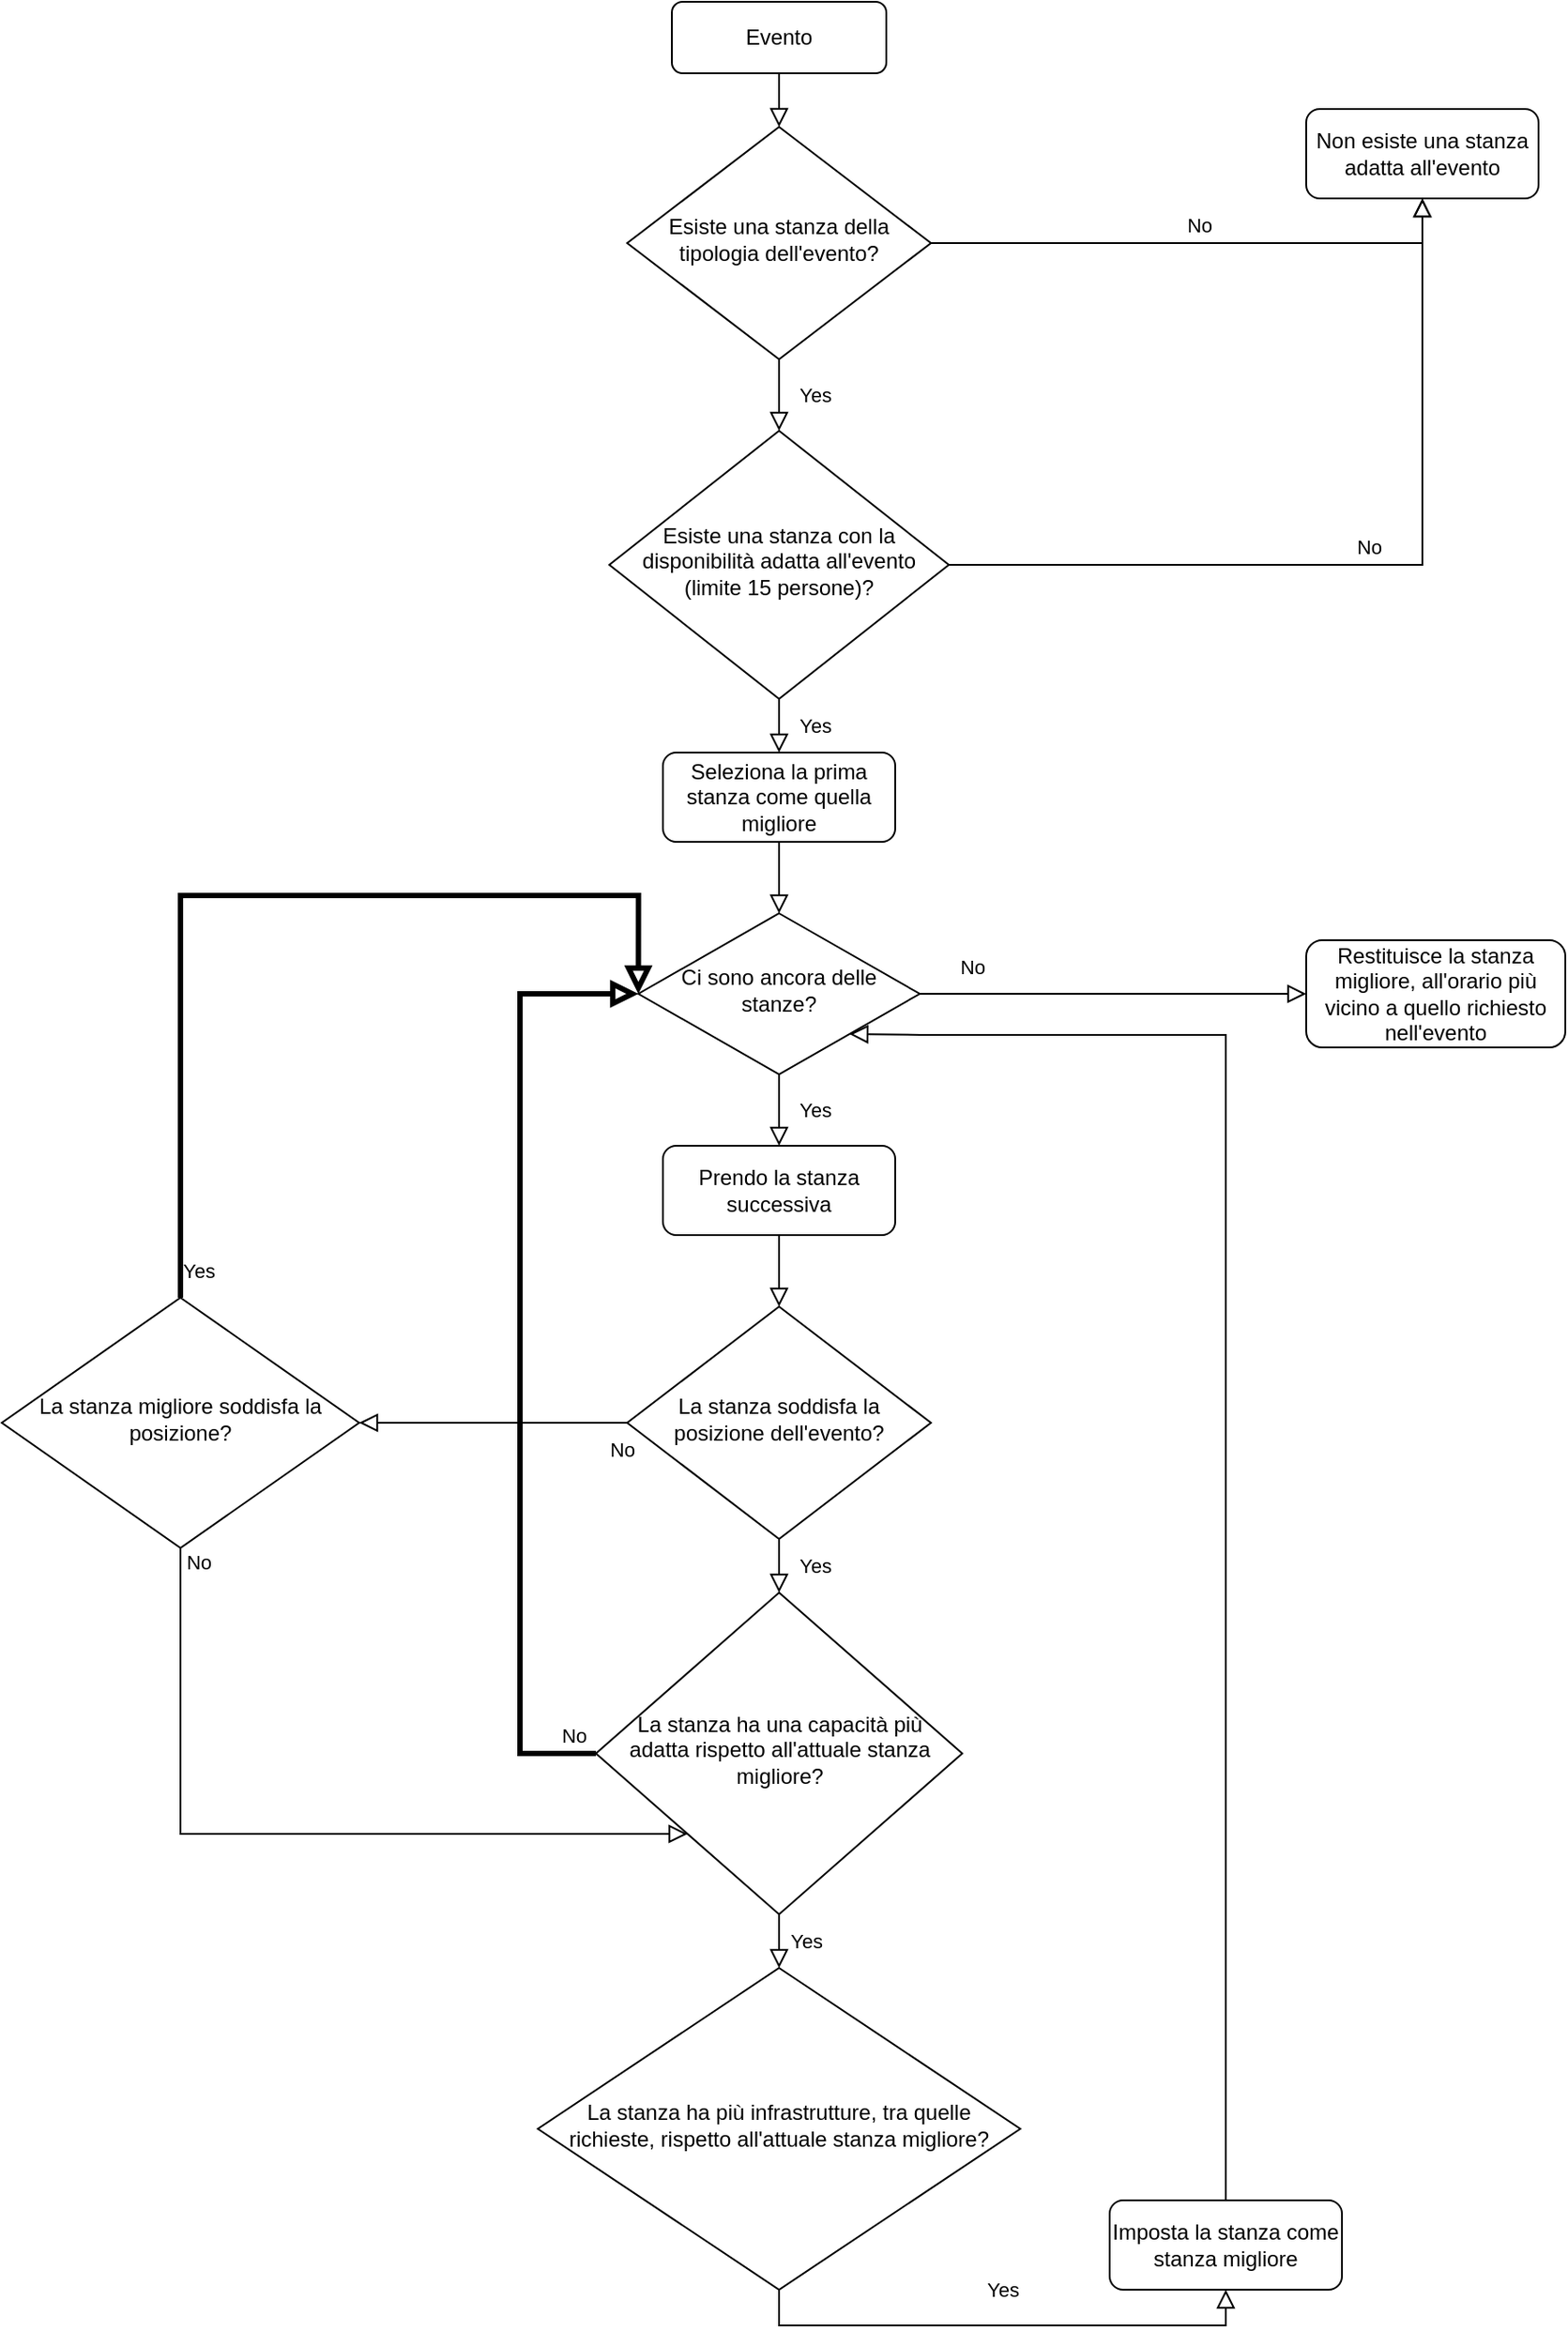 <mxfile version="20.8.20" type="device"><diagram id="C5RBs43oDa-KdzZeNtuy" name="Page-1"><mxGraphModel dx="2234" dy="756" grid="0" gridSize="10" guides="1" tooltips="1" connect="1" arrows="1" fold="1" page="0" pageScale="1" pageWidth="827" pageHeight="1169" math="0" shadow="0"><root><mxCell id="WIyWlLk6GJQsqaUBKTNV-0"/><mxCell id="WIyWlLk6GJQsqaUBKTNV-1" parent="WIyWlLk6GJQsqaUBKTNV-0"/><mxCell id="FgSITCVTd0X0wuOIRN10-0" value="" style="rounded=0;html=1;jettySize=auto;orthogonalLoop=1;fontSize=11;endArrow=block;endFill=0;endSize=8;strokeWidth=1;shadow=0;labelBackgroundColor=none;edgeStyle=orthogonalEdgeStyle;entryX=0.5;entryY=0;entryDx=0;entryDy=0;" edge="1" parent="WIyWlLk6GJQsqaUBKTNV-1" source="FgSITCVTd0X0wuOIRN10-1" target="FgSITCVTd0X0wuOIRN10-5"><mxGeometry relative="1" as="geometry"><mxPoint x="-335" y="150" as="targetPoint"/></mxGeometry></mxCell><mxCell id="FgSITCVTd0X0wuOIRN10-1" value="Evento" style="rounded=1;whiteSpace=wrap;html=1;fontSize=12;glass=0;strokeWidth=1;shadow=0;" vertex="1" parent="WIyWlLk6GJQsqaUBKTNV-1"><mxGeometry x="-395" y="80" width="120" height="40" as="geometry"/></mxCell><mxCell id="FgSITCVTd0X0wuOIRN10-5" value="Esiste una stanza della tipologia dell'evento?" style="rhombus;whiteSpace=wrap;html=1;shadow=0;fontFamily=Helvetica;fontSize=12;align=center;strokeWidth=1;spacing=6;spacingTop=-4;" vertex="1" parent="WIyWlLk6GJQsqaUBKTNV-1"><mxGeometry x="-420" y="150" width="170" height="130" as="geometry"/></mxCell><mxCell id="FgSITCVTd0X0wuOIRN10-6" value="Non esiste una stanza adatta all'evento" style="rounded=1;whiteSpace=wrap;html=1;fontSize=12;glass=0;strokeWidth=1;shadow=0;" vertex="1" parent="WIyWlLk6GJQsqaUBKTNV-1"><mxGeometry x="-40" y="140" width="130" height="50" as="geometry"/></mxCell><mxCell id="FgSITCVTd0X0wuOIRN10-7" value="No" style="edgeStyle=orthogonalEdgeStyle;rounded=0;html=1;jettySize=auto;orthogonalLoop=1;fontSize=11;endArrow=block;endFill=0;endSize=8;strokeWidth=1;shadow=0;labelBackgroundColor=none;entryX=0.5;entryY=1;entryDx=0;entryDy=0;exitX=1;exitY=0.5;exitDx=0;exitDy=0;" edge="1" parent="WIyWlLk6GJQsqaUBKTNV-1" source="FgSITCVTd0X0wuOIRN10-5" target="FgSITCVTd0X0wuOIRN10-6"><mxGeometry y="10" relative="1" as="geometry"><mxPoint as="offset"/><mxPoint x="-225" y="60" as="sourcePoint"/><mxPoint x="-55" y="60" as="targetPoint"/></mxGeometry></mxCell><mxCell id="FgSITCVTd0X0wuOIRN10-8" value="Yes" style="rounded=0;html=1;jettySize=auto;orthogonalLoop=1;fontSize=11;endArrow=block;endFill=0;endSize=8;strokeWidth=1;shadow=0;labelBackgroundColor=none;edgeStyle=orthogonalEdgeStyle;exitX=0.5;exitY=1;exitDx=0;exitDy=0;" edge="1" parent="WIyWlLk6GJQsqaUBKTNV-1" source="FgSITCVTd0X0wuOIRN10-5" target="FgSITCVTd0X0wuOIRN10-9"><mxGeometry y="20" relative="1" as="geometry"><mxPoint as="offset"/><mxPoint x="-325" y="130" as="sourcePoint"/><mxPoint x="-335" y="360" as="targetPoint"/></mxGeometry></mxCell><mxCell id="FgSITCVTd0X0wuOIRN10-9" value="Esiste una stanza con la disponibilità adatta all'evento (limite 15 persone)?" style="rhombus;whiteSpace=wrap;html=1;shadow=0;fontFamily=Helvetica;fontSize=12;align=center;strokeWidth=1;spacing=6;spacingTop=-4;" vertex="1" parent="WIyWlLk6GJQsqaUBKTNV-1"><mxGeometry x="-430" y="320" width="190" height="150" as="geometry"/></mxCell><mxCell id="FgSITCVTd0X0wuOIRN10-10" value="No" style="edgeStyle=orthogonalEdgeStyle;rounded=0;html=1;jettySize=auto;orthogonalLoop=1;fontSize=11;endArrow=block;endFill=0;endSize=8;strokeWidth=1;shadow=0;labelBackgroundColor=none;entryX=0.5;entryY=1;entryDx=0;entryDy=0;exitX=1;exitY=0.5;exitDx=0;exitDy=0;" edge="1" parent="WIyWlLk6GJQsqaUBKTNV-1" source="FgSITCVTd0X0wuOIRN10-9" target="FgSITCVTd0X0wuOIRN10-6"><mxGeometry y="10" relative="1" as="geometry"><mxPoint as="offset"/><mxPoint x="-240" y="225" as="sourcePoint"/><mxPoint x="10" y="85" as="targetPoint"/></mxGeometry></mxCell><mxCell id="FgSITCVTd0X0wuOIRN10-11" value="La stanza soddisfa la posizione dell'evento?" style="rhombus;whiteSpace=wrap;html=1;shadow=0;fontFamily=Helvetica;fontSize=12;align=center;strokeWidth=1;spacing=6;spacingTop=-4;" vertex="1" parent="WIyWlLk6GJQsqaUBKTNV-1"><mxGeometry x="-420" y="810" width="170" height="130" as="geometry"/></mxCell><mxCell id="FgSITCVTd0X0wuOIRN10-12" value="Yes" style="rounded=0;html=1;jettySize=auto;orthogonalLoop=1;fontSize=11;endArrow=block;endFill=0;endSize=8;strokeWidth=1;shadow=0;labelBackgroundColor=none;edgeStyle=orthogonalEdgeStyle;exitX=0.5;exitY=1;exitDx=0;exitDy=0;entryX=0.5;entryY=0;entryDx=0;entryDy=0;" edge="1" parent="WIyWlLk6GJQsqaUBKTNV-1" source="FgSITCVTd0X0wuOIRN10-9" target="FgSITCVTd0X0wuOIRN10-24"><mxGeometry y="20" relative="1" as="geometry"><mxPoint as="offset"/><mxPoint x="-325" y="290" as="sourcePoint"/><mxPoint x="-95" y="500" as="targetPoint"/></mxGeometry></mxCell><mxCell id="FgSITCVTd0X0wuOIRN10-13" value="Prendo la stanza successiva" style="rounded=1;whiteSpace=wrap;html=1;fontSize=12;glass=0;strokeWidth=1;shadow=0;" vertex="1" parent="WIyWlLk6GJQsqaUBKTNV-1"><mxGeometry x="-400" y="720" width="130" height="50" as="geometry"/></mxCell><mxCell id="FgSITCVTd0X0wuOIRN10-14" value="Yes" style="rounded=0;html=1;jettySize=auto;orthogonalLoop=1;fontSize=11;endArrow=block;endFill=0;endSize=8;strokeWidth=1;shadow=0;labelBackgroundColor=none;edgeStyle=orthogonalEdgeStyle;exitX=0.5;exitY=1;exitDx=0;exitDy=0;entryX=0.5;entryY=0;entryDx=0;entryDy=0;fontColor=#FFFFFF;" edge="1" parent="WIyWlLk6GJQsqaUBKTNV-1" source="FgSITCVTd0X0wuOIRN10-13" target="FgSITCVTd0X0wuOIRN10-11"><mxGeometry x="0.5" y="30" relative="1" as="geometry"><mxPoint as="offset"/><mxPoint x="-325" y="690" as="sourcePoint"/><mxPoint x="-325" y="730" as="targetPoint"/></mxGeometry></mxCell><mxCell id="FgSITCVTd0X0wuOIRN10-15" value="Yes" style="rounded=0;html=1;jettySize=auto;orthogonalLoop=1;fontSize=11;endArrow=block;endFill=0;endSize=8;strokeWidth=1;shadow=0;labelBackgroundColor=none;edgeStyle=orthogonalEdgeStyle;exitX=0.5;exitY=1;exitDx=0;exitDy=0;entryX=0.5;entryY=0;entryDx=0;entryDy=0;" edge="1" parent="WIyWlLk6GJQsqaUBKTNV-1" source="FgSITCVTd0X0wuOIRN10-11" target="FgSITCVTd0X0wuOIRN10-18"><mxGeometry y="20" relative="1" as="geometry"><mxPoint as="offset"/><mxPoint x="-325" y="690" as="sourcePoint"/><mxPoint x="-335" y="980" as="targetPoint"/></mxGeometry></mxCell><mxCell id="FgSITCVTd0X0wuOIRN10-16" value="No" style="edgeStyle=orthogonalEdgeStyle;rounded=0;html=1;jettySize=auto;orthogonalLoop=1;fontSize=11;endArrow=block;endFill=0;endSize=8;strokeWidth=1;shadow=0;labelBackgroundColor=none;exitX=0;exitY=0.5;exitDx=0;exitDy=0;entryX=1;entryY=0.5;entryDx=0;entryDy=0;" edge="1" parent="WIyWlLk6GJQsqaUBKTNV-1" source="FgSITCVTd0X0wuOIRN10-11" target="FgSITCVTd0X0wuOIRN10-17"><mxGeometry x="-0.951" y="15" relative="1" as="geometry"><mxPoint as="offset"/><mxPoint x="-230" y="535" as="sourcePoint"/><mxPoint x="-605" y="740" as="targetPoint"/></mxGeometry></mxCell><mxCell id="FgSITCVTd0X0wuOIRN10-17" value="La stanza migliore soddisfa la posizione?" style="rhombus;whiteSpace=wrap;html=1;shadow=0;fontFamily=Helvetica;fontSize=12;align=center;strokeWidth=1;spacing=6;spacingTop=-4;" vertex="1" parent="WIyWlLk6GJQsqaUBKTNV-1"><mxGeometry x="-770" y="805" width="200" height="140" as="geometry"/></mxCell><mxCell id="FgSITCVTd0X0wuOIRN10-18" value="La stanza ha una capacità più adatta rispetto all'attuale stanza migliore?" style="rhombus;whiteSpace=wrap;html=1;shadow=0;fontFamily=Helvetica;fontSize=12;align=center;strokeWidth=1;spacing=6;spacingTop=-4;" vertex="1" parent="WIyWlLk6GJQsqaUBKTNV-1"><mxGeometry x="-437.5" y="970" width="205" height="180" as="geometry"/></mxCell><mxCell id="FgSITCVTd0X0wuOIRN10-19" value="Yes" style="rounded=0;html=1;jettySize=auto;orthogonalLoop=1;fontSize=11;endArrow=block;endFill=0;endSize=8;strokeWidth=1;shadow=0;labelBackgroundColor=none;edgeStyle=orthogonalEdgeStyle;entryX=0.5;entryY=0;entryDx=0;entryDy=0;" edge="1" parent="WIyWlLk6GJQsqaUBKTNV-1" target="FgSITCVTd0X0wuOIRN10-21"><mxGeometry y="15" relative="1" as="geometry"><mxPoint as="offset"/><mxPoint x="-335" y="1150" as="sourcePoint"/><mxPoint x="-335" y="1210" as="targetPoint"/></mxGeometry></mxCell><mxCell id="FgSITCVTd0X0wuOIRN10-20" value="No" style="edgeStyle=orthogonalEdgeStyle;rounded=0;html=1;jettySize=auto;orthogonalLoop=1;fontSize=11;endArrow=block;endFill=0;endSize=8;strokeWidth=3;shadow=0;labelBackgroundColor=none;exitX=0;exitY=0.5;exitDx=0;exitDy=0;entryX=0;entryY=0.5;entryDx=0;entryDy=0;" edge="1" parent="WIyWlLk6GJQsqaUBKTNV-1" source="FgSITCVTd0X0wuOIRN10-18" target="FgSITCVTd0X0wuOIRN10-26"><mxGeometry x="-0.953" y="-10" relative="1" as="geometry"><mxPoint as="offset"/><mxPoint x="-410" y="805" as="sourcePoint"/><mxPoint x="-620" y="1060" as="targetPoint"/><Array as="points"><mxPoint x="-480" y="1060"/><mxPoint x="-480" y="635"/></Array></mxGeometry></mxCell><mxCell id="FgSITCVTd0X0wuOIRN10-21" value="La stanza ha più infrastrutture, tra quelle richieste, rispetto all'attuale stanza migliore?" style="rhombus;whiteSpace=wrap;html=1;shadow=0;fontFamily=Helvetica;fontSize=12;align=center;strokeWidth=1;spacing=6;spacingTop=-4;" vertex="1" parent="WIyWlLk6GJQsqaUBKTNV-1"><mxGeometry x="-470" y="1180" width="270" height="180" as="geometry"/></mxCell><mxCell id="FgSITCVTd0X0wuOIRN10-22" value="Yes" style="rounded=0;html=1;jettySize=auto;orthogonalLoop=1;fontSize=11;endArrow=block;endFill=0;endSize=8;strokeWidth=1;shadow=0;labelBackgroundColor=none;edgeStyle=orthogonalEdgeStyle;exitX=0.5;exitY=1;exitDx=0;exitDy=0;entryX=0.5;entryY=1;entryDx=0;entryDy=0;" edge="1" parent="WIyWlLk6GJQsqaUBKTNV-1" source="FgSITCVTd0X0wuOIRN10-21" target="FgSITCVTd0X0wuOIRN10-23"><mxGeometry y="20" relative="1" as="geometry"><mxPoint as="offset"/><mxPoint x="-335" y="1190" as="sourcePoint"/><mxPoint x="-110" y="1400" as="targetPoint"/></mxGeometry></mxCell><mxCell id="FgSITCVTd0X0wuOIRN10-23" value="Imposta la stanza come stanza migliore" style="rounded=1;whiteSpace=wrap;html=1;fontSize=12;glass=0;strokeWidth=1;shadow=0;" vertex="1" parent="WIyWlLk6GJQsqaUBKTNV-1"><mxGeometry x="-150" y="1310" width="130" height="50" as="geometry"/></mxCell><mxCell id="FgSITCVTd0X0wuOIRN10-24" value="Seleziona la prima stanza come quella migliore" style="rounded=1;whiteSpace=wrap;html=1;fontSize=12;glass=0;strokeWidth=1;shadow=0;" vertex="1" parent="WIyWlLk6GJQsqaUBKTNV-1"><mxGeometry x="-400" y="500" width="130" height="50" as="geometry"/></mxCell><mxCell id="FgSITCVTd0X0wuOIRN10-25" value="Yes" style="rounded=0;html=1;jettySize=auto;orthogonalLoop=1;fontSize=11;endArrow=block;endFill=0;endSize=8;strokeWidth=1;shadow=0;labelBackgroundColor=none;edgeStyle=orthogonalEdgeStyle;exitX=0.5;exitY=1;exitDx=0;exitDy=0;fontColor=#FFFFFF;entryX=0.5;entryY=0;entryDx=0;entryDy=0;" edge="1" parent="WIyWlLk6GJQsqaUBKTNV-1" source="FgSITCVTd0X0wuOIRN10-24" target="FgSITCVTd0X0wuOIRN10-26"><mxGeometry x="0.5" y="30" relative="1" as="geometry"><mxPoint as="offset"/><mxPoint x="-325" y="650" as="sourcePoint"/><mxPoint x="-335" y="590" as="targetPoint"/></mxGeometry></mxCell><mxCell id="FgSITCVTd0X0wuOIRN10-26" value="Ci sono ancora delle stanze?" style="rhombus;whiteSpace=wrap;html=1;shadow=0;fontFamily=Helvetica;fontSize=12;align=center;strokeWidth=1;spacing=6;spacingTop=-4;" vertex="1" parent="WIyWlLk6GJQsqaUBKTNV-1"><mxGeometry x="-413.75" y="590" width="157.5" height="90" as="geometry"/></mxCell><mxCell id="FgSITCVTd0X0wuOIRN10-27" value="Yes" style="rounded=0;html=1;jettySize=auto;orthogonalLoop=1;fontSize=11;endArrow=block;endFill=0;endSize=8;strokeWidth=1;shadow=0;labelBackgroundColor=none;edgeStyle=orthogonalEdgeStyle;exitX=0.5;exitY=1;exitDx=0;exitDy=0;entryX=0.5;entryY=0;entryDx=0;entryDy=0;" edge="1" parent="WIyWlLk6GJQsqaUBKTNV-1" source="FgSITCVTd0X0wuOIRN10-26" target="FgSITCVTd0X0wuOIRN10-13"><mxGeometry y="20" relative="1" as="geometry"><mxPoint as="offset"/><mxPoint x="-325" y="480" as="sourcePoint"/><mxPoint x="-325" y="510" as="targetPoint"/></mxGeometry></mxCell><mxCell id="FgSITCVTd0X0wuOIRN10-28" value="No" style="edgeStyle=orthogonalEdgeStyle;rounded=0;html=1;jettySize=auto;orthogonalLoop=1;fontSize=11;endArrow=block;endFill=0;endSize=8;strokeWidth=1;shadow=0;labelBackgroundColor=none;exitX=1;exitY=0.5;exitDx=0;exitDy=0;entryX=0;entryY=0.5;entryDx=0;entryDy=0;" edge="1" parent="WIyWlLk6GJQsqaUBKTNV-1" source="FgSITCVTd0X0wuOIRN10-26" target="FgSITCVTd0X0wuOIRN10-29"><mxGeometry x="-0.726" y="15" relative="1" as="geometry"><mxPoint as="offset"/><mxPoint x="-410" y="885" as="sourcePoint"/><mxPoint x="-130" y="635" as="targetPoint"/></mxGeometry></mxCell><mxCell id="FgSITCVTd0X0wuOIRN10-29" value="Restituisce la stanza migliore, all'orario più vicino a quello richiesto nell'evento" style="rounded=1;whiteSpace=wrap;html=1;fontSize=12;glass=0;strokeWidth=1;shadow=0;" vertex="1" parent="WIyWlLk6GJQsqaUBKTNV-1"><mxGeometry x="-40" y="605" width="145" height="60" as="geometry"/></mxCell><mxCell id="FgSITCVTd0X0wuOIRN10-30" value="No" style="edgeStyle=orthogonalEdgeStyle;rounded=0;html=1;jettySize=auto;orthogonalLoop=1;fontSize=11;endArrow=block;endFill=0;endSize=8;strokeWidth=1;shadow=0;labelBackgroundColor=none;exitX=0.5;exitY=0;exitDx=0;exitDy=0;entryX=1;entryY=1;entryDx=0;entryDy=0;fontColor=#FFFFFF;" edge="1" parent="WIyWlLk6GJQsqaUBKTNV-1" source="FgSITCVTd0X0wuOIRN10-23" target="FgSITCVTd0X0wuOIRN10-26"><mxGeometry x="0.182" y="-115" relative="1" as="geometry"><mxPoint as="offset"/><mxPoint x="-460" y="1280" as="sourcePoint"/><mxPoint x="-610" y="1190" as="targetPoint"/><Array as="points"><mxPoint x="-85" y="658"/><mxPoint x="-256" y="658"/></Array></mxGeometry></mxCell><mxCell id="FgSITCVTd0X0wuOIRN10-31" value="Yes" style="rounded=0;html=1;jettySize=auto;orthogonalLoop=1;fontSize=11;endArrow=block;endFill=0;endSize=8;strokeWidth=3;shadow=0;labelBackgroundColor=none;edgeStyle=orthogonalEdgeStyle;exitX=0.5;exitY=0;exitDx=0;exitDy=0;entryX=0;entryY=0.5;entryDx=0;entryDy=0;" edge="1" parent="WIyWlLk6GJQsqaUBKTNV-1" source="FgSITCVTd0X0wuOIRN10-17" target="FgSITCVTd0X0wuOIRN10-26"><mxGeometry x="-0.944" y="-10" relative="1" as="geometry"><mxPoint as="offset"/><mxPoint x="-325" y="480" as="sourcePoint"/><mxPoint x="-325" y="510" as="targetPoint"/><Array as="points"><mxPoint x="-670" y="580"/><mxPoint x="-414" y="580"/></Array></mxGeometry></mxCell><mxCell id="FgSITCVTd0X0wuOIRN10-32" value="No" style="edgeStyle=orthogonalEdgeStyle;rounded=0;html=1;jettySize=auto;orthogonalLoop=1;fontSize=11;endArrow=block;endFill=0;endSize=8;strokeWidth=1;shadow=0;labelBackgroundColor=none;exitX=0.5;exitY=1;exitDx=0;exitDy=0;entryX=0;entryY=1;entryDx=0;entryDy=0;" edge="1" parent="WIyWlLk6GJQsqaUBKTNV-1" source="FgSITCVTd0X0wuOIRN10-17" target="FgSITCVTd0X0wuOIRN10-18"><mxGeometry x="-0.963" y="10" relative="1" as="geometry"><mxPoint as="offset"/><mxPoint x="-410" y="885" as="sourcePoint"/><mxPoint x="-590" y="830" as="targetPoint"/><Array as="points"><mxPoint x="-670" y="1105"/></Array></mxGeometry></mxCell></root></mxGraphModel></diagram></mxfile>